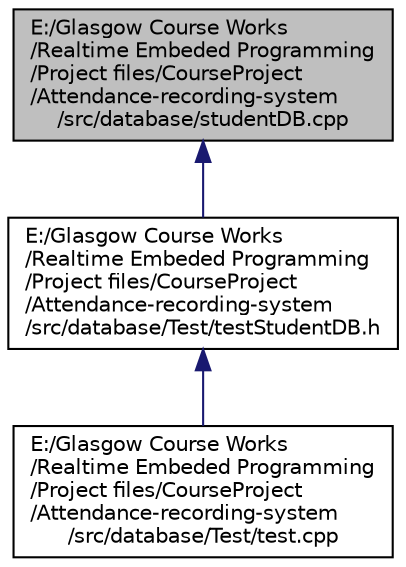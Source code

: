 digraph "E:/Glasgow Course Works/Realtime Embeded Programming/Project files/CourseProject/Attendance-recording-system/src/database/studentDB.cpp"
{
  edge [fontname="Helvetica",fontsize="10",labelfontname="Helvetica",labelfontsize="10"];
  node [fontname="Helvetica",fontsize="10",shape=record];
  Node1 [label="E:/Glasgow Course Works\l/Realtime Embeded Programming\l/Project files/CourseProject\l/Attendance-recording-system\l/src/database/studentDB.cpp",height=0.2,width=0.4,color="black", fillcolor="grey75", style="filled", fontcolor="black"];
  Node1 -> Node2 [dir="back",color="midnightblue",fontsize="10",style="solid",fontname="Helvetica"];
  Node2 [label="E:/Glasgow Course Works\l/Realtime Embeded Programming\l/Project files/CourseProject\l/Attendance-recording-system\l/src/database/Test/testStudentDB.h",height=0.2,width=0.4,color="black", fillcolor="white", style="filled",URL="$test_student_d_b_8h.html"];
  Node2 -> Node3 [dir="back",color="midnightblue",fontsize="10",style="solid",fontname="Helvetica"];
  Node3 [label="E:/Glasgow Course Works\l/Realtime Embeded Programming\l/Project files/CourseProject\l/Attendance-recording-system\l/src/database/Test/test.cpp",height=0.2,width=0.4,color="black", fillcolor="white", style="filled",URL="$database_2_test_2test_8cpp.html"];
}
